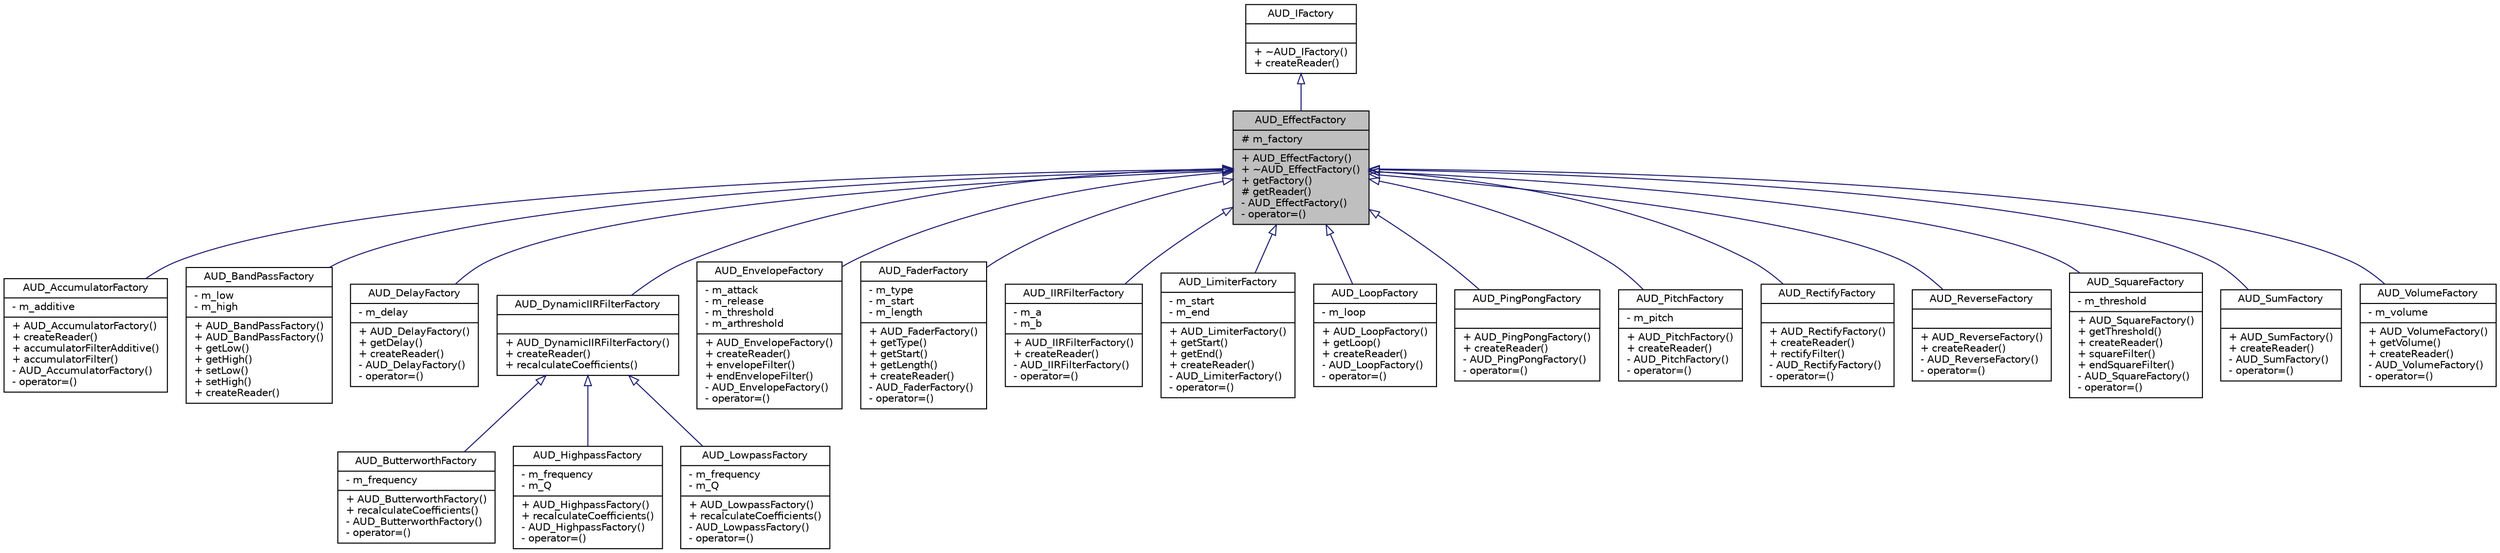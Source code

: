 digraph G
{
  edge [fontname="Helvetica",fontsize="10",labelfontname="Helvetica",labelfontsize="10"];
  node [fontname="Helvetica",fontsize="10",shape=record];
  Node1 [label="{AUD_EffectFactory\n|# m_factory\l|+ AUD_EffectFactory()\l+ ~AUD_EffectFactory()\l+ getFactory()\l# getReader()\l- AUD_EffectFactory()\l- operator=()\l}",height=0.2,width=0.4,color="black", fillcolor="grey75", style="filled" fontcolor="black"];
  Node2 -> Node1 [dir=back,color="midnightblue",fontsize="10",style="solid",arrowtail="empty",fontname="Helvetica"];
  Node2 [label="{AUD_IFactory\n||+ ~AUD_IFactory()\l+ createReader()\l}",height=0.2,width=0.4,color="black", fillcolor="white", style="filled",URL="$db/d97/classAUD__IFactory.html"];
  Node1 -> Node3 [dir=back,color="midnightblue",fontsize="10",style="solid",arrowtail="empty",fontname="Helvetica"];
  Node3 [label="{AUD_AccumulatorFactory\n|- m_additive\l|+ AUD_AccumulatorFactory()\l+ createReader()\l+ accumulatorFilterAdditive()\l+ accumulatorFilter()\l- AUD_AccumulatorFactory()\l- operator=()\l}",height=0.2,width=0.4,color="black", fillcolor="white", style="filled",URL="$d6/dda/classAUD__AccumulatorFactory.html"];
  Node1 -> Node4 [dir=back,color="midnightblue",fontsize="10",style="solid",arrowtail="empty",fontname="Helvetica"];
  Node4 [label="{AUD_BandPassFactory\n|- m_low\l- m_high\l|+ AUD_BandPassFactory()\l+ AUD_BandPassFactory()\l+ getLow()\l+ getHigh()\l+ setLow()\l+ setHigh()\l+ createReader()\l}",height=0.2,width=0.4,color="black", fillcolor="white", style="filled",URL="$d7/d66/classAUD__BandPassFactory.html"];
  Node1 -> Node5 [dir=back,color="midnightblue",fontsize="10",style="solid",arrowtail="empty",fontname="Helvetica"];
  Node5 [label="{AUD_DelayFactory\n|- m_delay\l|+ AUD_DelayFactory()\l+ getDelay()\l+ createReader()\l- AUD_DelayFactory()\l- operator=()\l}",height=0.2,width=0.4,color="black", fillcolor="white", style="filled",URL="$dc/d9e/classAUD__DelayFactory.html"];
  Node1 -> Node6 [dir=back,color="midnightblue",fontsize="10",style="solid",arrowtail="empty",fontname="Helvetica"];
  Node6 [label="{AUD_DynamicIIRFilterFactory\n||+ AUD_DynamicIIRFilterFactory()\l+ createReader()\l+ recalculateCoefficients()\l}",height=0.2,width=0.4,color="black", fillcolor="white", style="filled",URL="$d5/da7/classAUD__DynamicIIRFilterFactory.html"];
  Node6 -> Node7 [dir=back,color="midnightblue",fontsize="10",style="solid",arrowtail="empty",fontname="Helvetica"];
  Node7 [label="{AUD_ButterworthFactory\n|- m_frequency\l|+ AUD_ButterworthFactory()\l+ recalculateCoefficients()\l- AUD_ButterworthFactory()\l- operator=()\l}",height=0.2,width=0.4,color="black", fillcolor="white", style="filled",URL="$d6/dd8/classAUD__ButterworthFactory.html"];
  Node6 -> Node8 [dir=back,color="midnightblue",fontsize="10",style="solid",arrowtail="empty",fontname="Helvetica"];
  Node8 [label="{AUD_HighpassFactory\n|- m_frequency\l- m_Q\l|+ AUD_HighpassFactory()\l+ recalculateCoefficients()\l- AUD_HighpassFactory()\l- operator=()\l}",height=0.2,width=0.4,color="black", fillcolor="white", style="filled",URL="$dd/dee/classAUD__HighpassFactory.html"];
  Node6 -> Node9 [dir=back,color="midnightblue",fontsize="10",style="solid",arrowtail="empty",fontname="Helvetica"];
  Node9 [label="{AUD_LowpassFactory\n|- m_frequency\l- m_Q\l|+ AUD_LowpassFactory()\l+ recalculateCoefficients()\l- AUD_LowpassFactory()\l- operator=()\l}",height=0.2,width=0.4,color="black", fillcolor="white", style="filled",URL="$d7/d9a/classAUD__LowpassFactory.html"];
  Node1 -> Node10 [dir=back,color="midnightblue",fontsize="10",style="solid",arrowtail="empty",fontname="Helvetica"];
  Node10 [label="{AUD_EnvelopeFactory\n|- m_attack\l- m_release\l- m_threshold\l- m_arthreshold\l|+ AUD_EnvelopeFactory()\l+ createReader()\l+ envelopeFilter()\l+ endEnvelopeFilter()\l- AUD_EnvelopeFactory()\l- operator=()\l}",height=0.2,width=0.4,color="black", fillcolor="white", style="filled",URL="$d6/d0f/classAUD__EnvelopeFactory.html"];
  Node1 -> Node11 [dir=back,color="midnightblue",fontsize="10",style="solid",arrowtail="empty",fontname="Helvetica"];
  Node11 [label="{AUD_FaderFactory\n|- m_type\l- m_start\l- m_length\l|+ AUD_FaderFactory()\l+ getType()\l+ getStart()\l+ getLength()\l+ createReader()\l- AUD_FaderFactory()\l- operator=()\l}",height=0.2,width=0.4,color="black", fillcolor="white", style="filled",URL="$dc/dde/classAUD__FaderFactory.html"];
  Node1 -> Node12 [dir=back,color="midnightblue",fontsize="10",style="solid",arrowtail="empty",fontname="Helvetica"];
  Node12 [label="{AUD_IIRFilterFactory\n|- m_a\l- m_b\l|+ AUD_IIRFilterFactory()\l+ createReader()\l- AUD_IIRFilterFactory()\l- operator=()\l}",height=0.2,width=0.4,color="black", fillcolor="white", style="filled",URL="$d2/d26/classAUD__IIRFilterFactory.html"];
  Node1 -> Node13 [dir=back,color="midnightblue",fontsize="10",style="solid",arrowtail="empty",fontname="Helvetica"];
  Node13 [label="{AUD_LimiterFactory\n|- m_start\l- m_end\l|+ AUD_LimiterFactory()\l+ getStart()\l+ getEnd()\l+ createReader()\l- AUD_LimiterFactory()\l- operator=()\l}",height=0.2,width=0.4,color="black", fillcolor="white", style="filled",URL="$d4/d80/classAUD__LimiterFactory.html"];
  Node1 -> Node14 [dir=back,color="midnightblue",fontsize="10",style="solid",arrowtail="empty",fontname="Helvetica"];
  Node14 [label="{AUD_LoopFactory\n|- m_loop\l|+ AUD_LoopFactory()\l+ getLoop()\l+ createReader()\l- AUD_LoopFactory()\l- operator=()\l}",height=0.2,width=0.4,color="black", fillcolor="white", style="filled",URL="$d8/d47/classAUD__LoopFactory.html"];
  Node1 -> Node15 [dir=back,color="midnightblue",fontsize="10",style="solid",arrowtail="empty",fontname="Helvetica"];
  Node15 [label="{AUD_PingPongFactory\n||+ AUD_PingPongFactory()\l+ createReader()\l- AUD_PingPongFactory()\l- operator=()\l}",height=0.2,width=0.4,color="black", fillcolor="white", style="filled",URL="$db/dd4/classAUD__PingPongFactory.html"];
  Node1 -> Node16 [dir=back,color="midnightblue",fontsize="10",style="solid",arrowtail="empty",fontname="Helvetica"];
  Node16 [label="{AUD_PitchFactory\n|- m_pitch\l|+ AUD_PitchFactory()\l+ createReader()\l- AUD_PitchFactory()\l- operator=()\l}",height=0.2,width=0.4,color="black", fillcolor="white", style="filled",URL="$d6/d0d/classAUD__PitchFactory.html"];
  Node1 -> Node17 [dir=back,color="midnightblue",fontsize="10",style="solid",arrowtail="empty",fontname="Helvetica"];
  Node17 [label="{AUD_RectifyFactory\n||+ AUD_RectifyFactory()\l+ createReader()\l+ rectifyFilter()\l- AUD_RectifyFactory()\l- operator=()\l}",height=0.2,width=0.4,color="black", fillcolor="white", style="filled",URL="$dc/d3d/classAUD__RectifyFactory.html"];
  Node1 -> Node18 [dir=back,color="midnightblue",fontsize="10",style="solid",arrowtail="empty",fontname="Helvetica"];
  Node18 [label="{AUD_ReverseFactory\n||+ AUD_ReverseFactory()\l+ createReader()\l- AUD_ReverseFactory()\l- operator=()\l}",height=0.2,width=0.4,color="black", fillcolor="white", style="filled",URL="$dd/dda/classAUD__ReverseFactory.html"];
  Node1 -> Node19 [dir=back,color="midnightblue",fontsize="10",style="solid",arrowtail="empty",fontname="Helvetica"];
  Node19 [label="{AUD_SquareFactory\n|- m_threshold\l|+ AUD_SquareFactory()\l+ getThreshold()\l+ createReader()\l+ squareFilter()\l+ endSquareFilter()\l- AUD_SquareFactory()\l- operator=()\l}",height=0.2,width=0.4,color="black", fillcolor="white", style="filled",URL="$d7/dd3/classAUD__SquareFactory.html"];
  Node1 -> Node20 [dir=back,color="midnightblue",fontsize="10",style="solid",arrowtail="empty",fontname="Helvetica"];
  Node20 [label="{AUD_SumFactory\n||+ AUD_SumFactory()\l+ createReader()\l- AUD_SumFactory()\l- operator=()\l}",height=0.2,width=0.4,color="black", fillcolor="white", style="filled",URL="$d0/d51/classAUD__SumFactory.html"];
  Node1 -> Node21 [dir=back,color="midnightblue",fontsize="10",style="solid",arrowtail="empty",fontname="Helvetica"];
  Node21 [label="{AUD_VolumeFactory\n|- m_volume\l|+ AUD_VolumeFactory()\l+ getVolume()\l+ createReader()\l- AUD_VolumeFactory()\l- operator=()\l}",height=0.2,width=0.4,color="black", fillcolor="white", style="filled",URL="$d8/db2/classAUD__VolumeFactory.html"];
}
